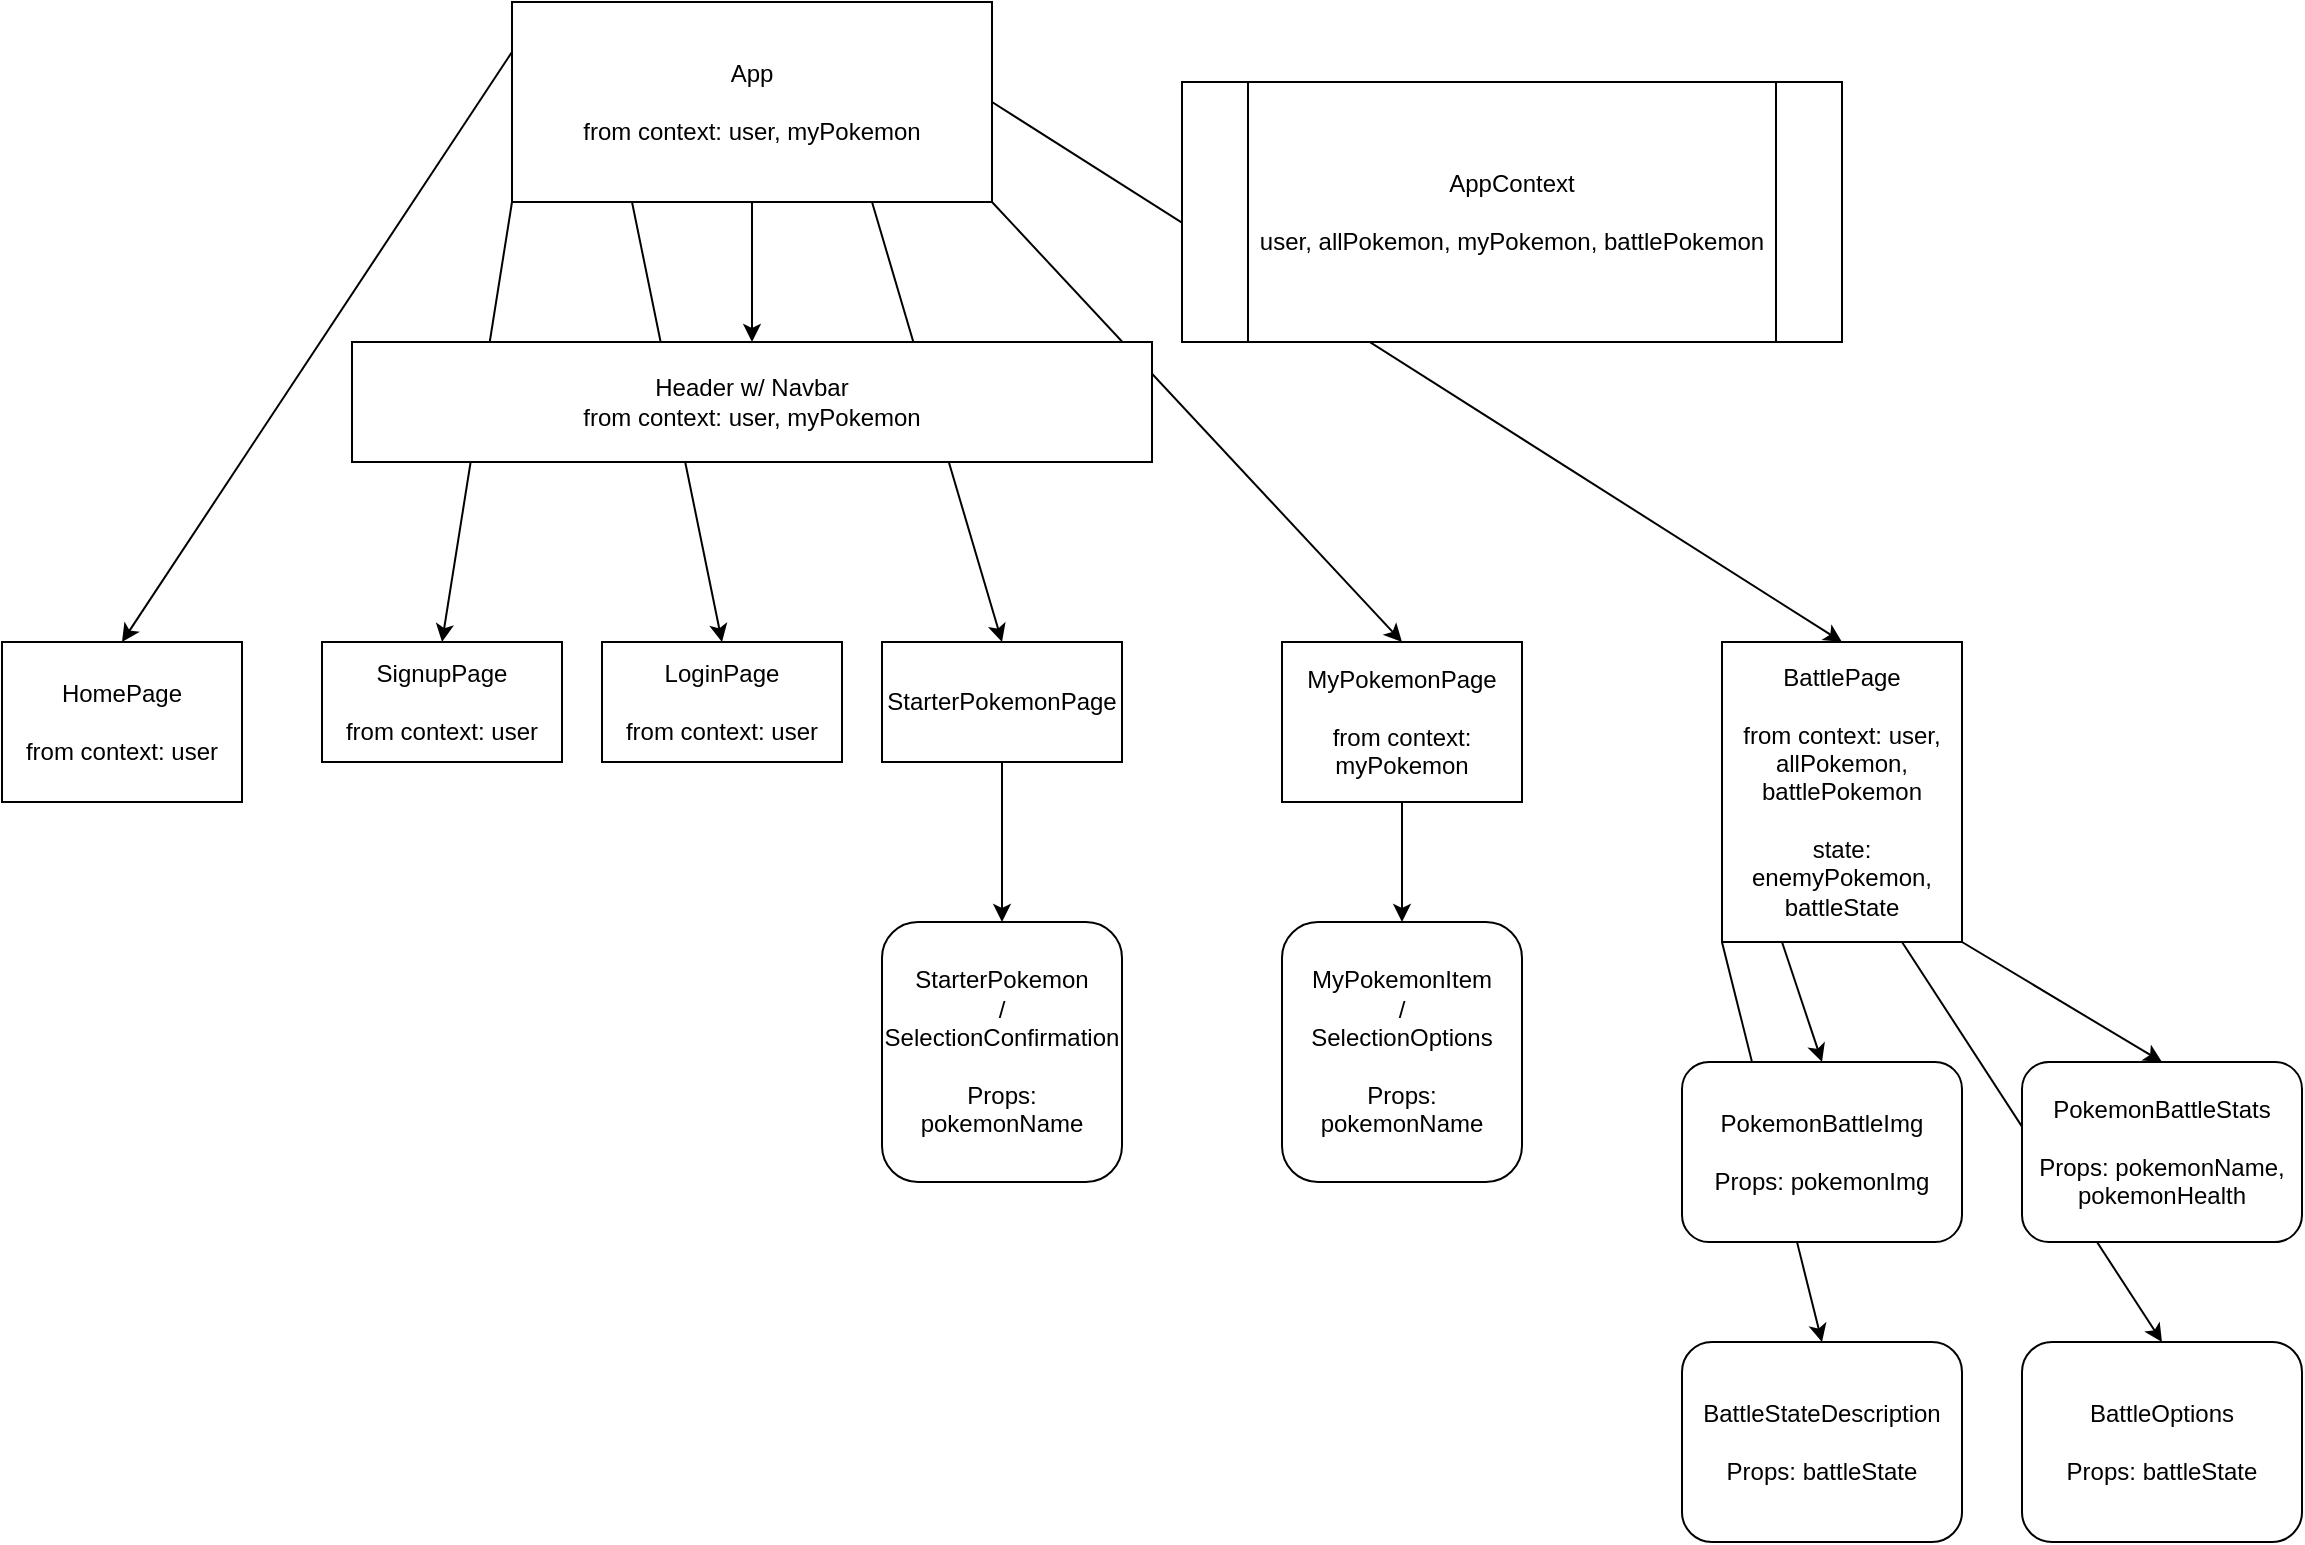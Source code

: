 <mxfile>
    <diagram id="6xLqKvJFGlsfEdW-uZ1e" name="Page-1">
        <mxGraphModel dx="605" dy="929" grid="1" gridSize="10" guides="1" tooltips="1" connect="1" arrows="1" fold="1" page="1" pageScale="1" pageWidth="850" pageHeight="1100" math="0" shadow="0">
            <root>
                <mxCell id="0"/>
                <mxCell id="1" parent="0"/>
                <mxCell id="15" style="edgeStyle=none;html=1;exitX=1;exitY=0.5;exitDx=0;exitDy=0;entryX=0.5;entryY=0;entryDx=0;entryDy=0;" parent="1" source="2" target="8" edge="1">
                    <mxGeometry relative="1" as="geometry"/>
                </mxCell>
                <mxCell id="16" style="edgeStyle=none;html=1;exitX=1;exitY=1;exitDx=0;exitDy=0;entryX=0.5;entryY=0;entryDx=0;entryDy=0;" parent="1" source="2" target="7" edge="1">
                    <mxGeometry relative="1" as="geometry"/>
                </mxCell>
                <mxCell id="17" style="edgeStyle=none;html=1;exitX=0.5;exitY=1;exitDx=0;exitDy=0;entryX=0.5;entryY=0;entryDx=0;entryDy=0;" parent="1" source="2" target="5" edge="1">
                    <mxGeometry relative="1" as="geometry"/>
                </mxCell>
                <mxCell id="18" style="edgeStyle=none;html=1;exitX=0.75;exitY=1;exitDx=0;exitDy=0;entryX=0.5;entryY=0;entryDx=0;entryDy=0;" parent="1" source="2" target="6" edge="1">
                    <mxGeometry relative="1" as="geometry"/>
                </mxCell>
                <mxCell id="19" style="edgeStyle=none;html=1;exitX=0;exitY=0.25;exitDx=0;exitDy=0;entryX=0.5;entryY=0;entryDx=0;entryDy=0;" parent="1" source="2" target="4" edge="1">
                    <mxGeometry relative="1" as="geometry"/>
                </mxCell>
                <mxCell id="29" style="edgeStyle=none;html=1;exitX=0;exitY=1;exitDx=0;exitDy=0;entryX=0.5;entryY=0;entryDx=0;entryDy=0;" parent="1" source="2" target="28" edge="1">
                    <mxGeometry relative="1" as="geometry"/>
                </mxCell>
                <mxCell id="31" style="edgeStyle=none;html=1;exitX=0.25;exitY=1;exitDx=0;exitDy=0;entryX=0.5;entryY=0;entryDx=0;entryDy=0;" parent="1" source="2" target="30" edge="1">
                    <mxGeometry relative="1" as="geometry"/>
                </mxCell>
                <mxCell id="2" value="App&lt;br&gt;&lt;br&gt;from context: user, myPokemon" style="rounded=0;whiteSpace=wrap;html=1;" parent="1" vertex="1">
                    <mxGeometry x="305" width="240" height="100" as="geometry"/>
                </mxCell>
                <mxCell id="3" value="AppContext&lt;br&gt;&lt;br&gt;user, allPokemon, myPokemon, battlePokemon" style="shape=process;whiteSpace=wrap;html=1;backgroundOutline=1;" parent="1" vertex="1">
                    <mxGeometry x="640" y="40" width="330" height="130" as="geometry"/>
                </mxCell>
                <mxCell id="4" value="HomePage&lt;br&gt;&lt;br&gt;from context: user" style="rounded=0;whiteSpace=wrap;html=1;" parent="1" vertex="1">
                    <mxGeometry x="50" y="320" width="120" height="80" as="geometry"/>
                </mxCell>
                <mxCell id="5" value="Header w/ Navbar&lt;br&gt;from context: user, myPokemon" style="rounded=0;whiteSpace=wrap;html=1;" parent="1" vertex="1">
                    <mxGeometry x="225" y="170" width="400" height="60" as="geometry"/>
                </mxCell>
                <mxCell id="10" style="edgeStyle=none;html=1;exitX=0.5;exitY=1;exitDx=0;exitDy=0;entryX=0.5;entryY=0;entryDx=0;entryDy=0;" parent="1" source="6" target="9" edge="1">
                    <mxGeometry relative="1" as="geometry"/>
                </mxCell>
                <mxCell id="6" value="StarterPokemonPage" style="rounded=0;whiteSpace=wrap;html=1;" parent="1" vertex="1">
                    <mxGeometry x="490" y="320" width="120" height="60" as="geometry"/>
                </mxCell>
                <mxCell id="14" style="edgeStyle=none;html=1;exitX=0.5;exitY=1;exitDx=0;exitDy=0;entryX=0.5;entryY=0;entryDx=0;entryDy=0;" parent="1" source="7" target="13" edge="1">
                    <mxGeometry relative="1" as="geometry"/>
                </mxCell>
                <mxCell id="7" value="MyPokemonPage&lt;br&gt;&lt;br&gt;from context: myPokemon" style="rounded=0;whiteSpace=wrap;html=1;" parent="1" vertex="1">
                    <mxGeometry x="690" y="320" width="120" height="80" as="geometry"/>
                </mxCell>
                <mxCell id="24" style="edgeStyle=none;html=1;exitX=0.25;exitY=1;exitDx=0;exitDy=0;entryX=0.5;entryY=0;entryDx=0;entryDy=0;" parent="1" source="8" target="20" edge="1">
                    <mxGeometry relative="1" as="geometry"/>
                </mxCell>
                <mxCell id="25" style="edgeStyle=none;html=1;exitX=0;exitY=1;exitDx=0;exitDy=0;entryX=0.5;entryY=0;entryDx=0;entryDy=0;" parent="1" source="8" target="21" edge="1">
                    <mxGeometry relative="1" as="geometry"/>
                </mxCell>
                <mxCell id="26" style="edgeStyle=none;html=1;exitX=0.75;exitY=1;exitDx=0;exitDy=0;entryX=0.5;entryY=0;entryDx=0;entryDy=0;" parent="1" source="8" target="23" edge="1">
                    <mxGeometry relative="1" as="geometry"/>
                </mxCell>
                <mxCell id="27" style="edgeStyle=none;html=1;exitX=1;exitY=1;exitDx=0;exitDy=0;entryX=0.5;entryY=0;entryDx=0;entryDy=0;" parent="1" source="8" target="22" edge="1">
                    <mxGeometry relative="1" as="geometry"/>
                </mxCell>
                <mxCell id="8" value="BattlePage&lt;br&gt;&lt;br&gt;from context: user, allPokemon, battlePokemon&lt;br&gt;&lt;br&gt;state: enemyPokemon,&lt;br&gt;battleState" style="rounded=0;whiteSpace=wrap;html=1;" parent="1" vertex="1">
                    <mxGeometry x="910" y="320" width="120" height="150" as="geometry"/>
                </mxCell>
                <mxCell id="9" value="StarterPokemon&lt;br&gt;/&lt;br&gt;SelectionConfirmation&lt;br&gt;&lt;br&gt;Props: pokemonName" style="rounded=1;whiteSpace=wrap;html=1;" parent="1" vertex="1">
                    <mxGeometry x="490" y="460" width="120" height="130" as="geometry"/>
                </mxCell>
                <mxCell id="13" value="MyPokemonItem&lt;br&gt;/&lt;br&gt;SelectionOptions&lt;br&gt;&lt;br&gt;Props: pokemonName" style="rounded=1;whiteSpace=wrap;html=1;" parent="1" vertex="1">
                    <mxGeometry x="690" y="460" width="120" height="130" as="geometry"/>
                </mxCell>
                <mxCell id="20" value="PokemonBattleImg&lt;br&gt;&lt;br&gt;Props: pokemonImg" style="rounded=1;whiteSpace=wrap;html=1;" parent="1" vertex="1">
                    <mxGeometry x="890" y="530" width="140" height="90" as="geometry"/>
                </mxCell>
                <mxCell id="21" value="BattleStateDescription&lt;br&gt;&lt;br&gt;Props: battleState" style="rounded=1;whiteSpace=wrap;html=1;" parent="1" vertex="1">
                    <mxGeometry x="890" y="670" width="140" height="100" as="geometry"/>
                </mxCell>
                <mxCell id="22" value="PokemonBattleStats&lt;br&gt;&lt;br&gt;Props: pokemonName, pokemonHealth" style="rounded=1;whiteSpace=wrap;html=1;" parent="1" vertex="1">
                    <mxGeometry x="1060" y="530" width="140" height="90" as="geometry"/>
                </mxCell>
                <mxCell id="23" value="BattleOptions&lt;br&gt;&lt;br&gt;Props: battleState" style="rounded=1;whiteSpace=wrap;html=1;" parent="1" vertex="1">
                    <mxGeometry x="1060" y="670" width="140" height="100" as="geometry"/>
                </mxCell>
                <mxCell id="28" value="SignupPage&lt;br&gt;&lt;br&gt;from context: user" style="rounded=0;whiteSpace=wrap;html=1;" parent="1" vertex="1">
                    <mxGeometry x="210" y="320" width="120" height="60" as="geometry"/>
                </mxCell>
                <mxCell id="30" value="LoginPage&lt;br&gt;&lt;br&gt;from context: user" style="rounded=0;whiteSpace=wrap;html=1;" parent="1" vertex="1">
                    <mxGeometry x="350" y="320" width="120" height="60" as="geometry"/>
                </mxCell>
            </root>
        </mxGraphModel>
    </diagram>
</mxfile>